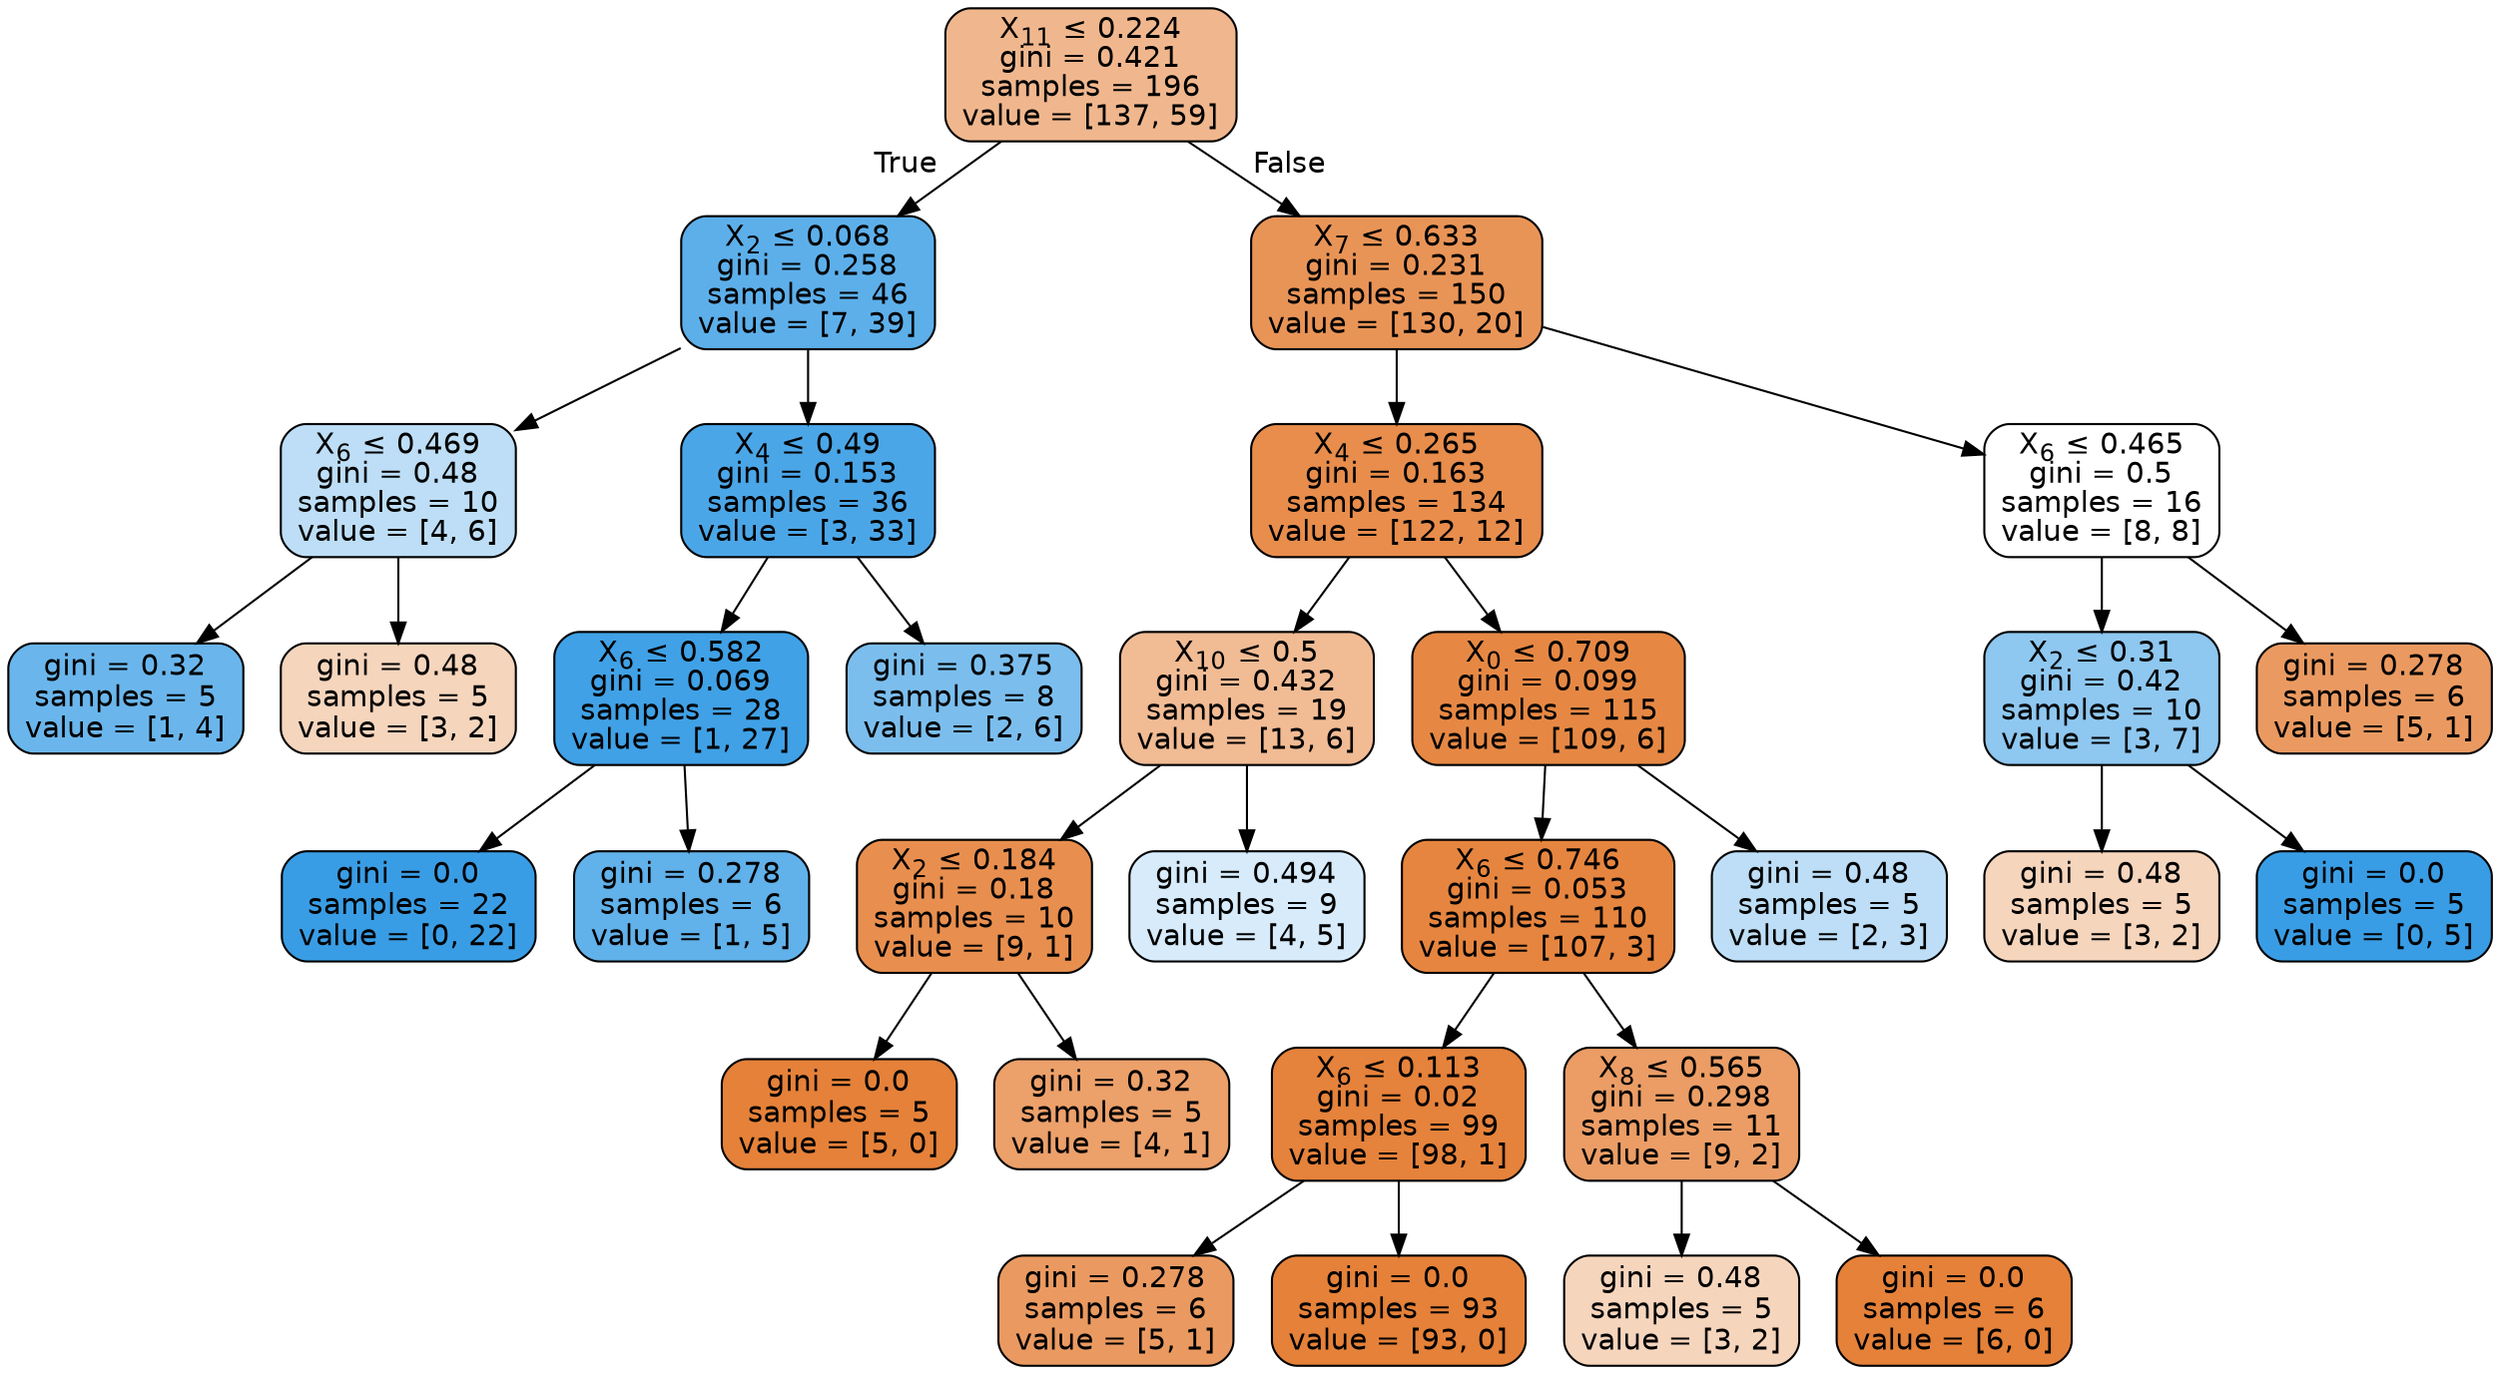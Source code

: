 digraph Tree {
node [shape=box, style="filled, rounded", color="black", fontname=helvetica] ;
edge [fontname=helvetica] ;
0 [label=<X<SUB>11</SUB> &le; 0.224<br/>gini = 0.421<br/>samples = 196<br/>value = [137, 59]>, fillcolor="#f0b78e"] ;
1 [label=<X<SUB>2</SUB> &le; 0.068<br/>gini = 0.258<br/>samples = 46<br/>value = [7, 39]>, fillcolor="#5dafea"] ;
0 -> 1 [labeldistance=2.5, labelangle=45, headlabel="True"] ;
2 [label=<X<SUB>6</SUB> &le; 0.469<br/>gini = 0.48<br/>samples = 10<br/>value = [4, 6]>, fillcolor="#bddef6"] ;
1 -> 2 ;
3 [label=<gini = 0.32<br/>samples = 5<br/>value = [1, 4]>, fillcolor="#6ab6ec"] ;
2 -> 3 ;
4 [label=<gini = 0.48<br/>samples = 5<br/>value = [3, 2]>, fillcolor="#f6d5bd"] ;
2 -> 4 ;
5 [label=<X<SUB>4</SUB> &le; 0.49<br/>gini = 0.153<br/>samples = 36<br/>value = [3, 33]>, fillcolor="#4ba6e7"] ;
1 -> 5 ;
6 [label=<X<SUB>6</SUB> &le; 0.582<br/>gini = 0.069<br/>samples = 28<br/>value = [1, 27]>, fillcolor="#40a1e6"] ;
5 -> 6 ;
7 [label=<gini = 0.0<br/>samples = 22<br/>value = [0, 22]>, fillcolor="#399de5"] ;
6 -> 7 ;
8 [label=<gini = 0.278<br/>samples = 6<br/>value = [1, 5]>, fillcolor="#61b1ea"] ;
6 -> 8 ;
9 [label=<gini = 0.375<br/>samples = 8<br/>value = [2, 6]>, fillcolor="#7bbeee"] ;
5 -> 9 ;
10 [label=<X<SUB>7</SUB> &le; 0.633<br/>gini = 0.231<br/>samples = 150<br/>value = [130, 20]>, fillcolor="#e99457"] ;
0 -> 10 [labeldistance=2.5, labelangle=-45, headlabel="False"] ;
11 [label=<X<SUB>4</SUB> &le; 0.265<br/>gini = 0.163<br/>samples = 134<br/>value = [122, 12]>, fillcolor="#e88d4c"] ;
10 -> 11 ;
12 [label=<X<SUB>10</SUB> &le; 0.5<br/>gini = 0.432<br/>samples = 19<br/>value = [13, 6]>, fillcolor="#f1bb94"] ;
11 -> 12 ;
13 [label=<X<SUB>2</SUB> &le; 0.184<br/>gini = 0.18<br/>samples = 10<br/>value = [9, 1]>, fillcolor="#e88f4f"] ;
12 -> 13 ;
14 [label=<gini = 0.0<br/>samples = 5<br/>value = [5, 0]>, fillcolor="#e58139"] ;
13 -> 14 ;
15 [label=<gini = 0.32<br/>samples = 5<br/>value = [4, 1]>, fillcolor="#eca06a"] ;
13 -> 15 ;
16 [label=<gini = 0.494<br/>samples = 9<br/>value = [4, 5]>, fillcolor="#d7ebfa"] ;
12 -> 16 ;
17 [label=<X<SUB>0</SUB> &le; 0.709<br/>gini = 0.099<br/>samples = 115<br/>value = [109, 6]>, fillcolor="#e68844"] ;
11 -> 17 ;
18 [label=<X<SUB>6</SUB> &le; 0.746<br/>gini = 0.053<br/>samples = 110<br/>value = [107, 3]>, fillcolor="#e6853f"] ;
17 -> 18 ;
19 [label=<X<SUB>6</SUB> &le; 0.113<br/>gini = 0.02<br/>samples = 99<br/>value = [98, 1]>, fillcolor="#e5823b"] ;
18 -> 19 ;
20 [label=<gini = 0.278<br/>samples = 6<br/>value = [5, 1]>, fillcolor="#ea9a61"] ;
19 -> 20 ;
21 [label=<gini = 0.0<br/>samples = 93<br/>value = [93, 0]>, fillcolor="#e58139"] ;
19 -> 21 ;
22 [label=<X<SUB>8</SUB> &le; 0.565<br/>gini = 0.298<br/>samples = 11<br/>value = [9, 2]>, fillcolor="#eb9d65"] ;
18 -> 22 ;
23 [label=<gini = 0.48<br/>samples = 5<br/>value = [3, 2]>, fillcolor="#f6d5bd"] ;
22 -> 23 ;
24 [label=<gini = 0.0<br/>samples = 6<br/>value = [6, 0]>, fillcolor="#e58139"] ;
22 -> 24 ;
25 [label=<gini = 0.48<br/>samples = 5<br/>value = [2, 3]>, fillcolor="#bddef6"] ;
17 -> 25 ;
26 [label=<X<SUB>6</SUB> &le; 0.465<br/>gini = 0.5<br/>samples = 16<br/>value = [8, 8]>, fillcolor="#ffffff"] ;
10 -> 26 ;
27 [label=<X<SUB>2</SUB> &le; 0.31<br/>gini = 0.42<br/>samples = 10<br/>value = [3, 7]>, fillcolor="#8ec7f0"] ;
26 -> 27 ;
28 [label=<gini = 0.48<br/>samples = 5<br/>value = [3, 2]>, fillcolor="#f6d5bd"] ;
27 -> 28 ;
29 [label=<gini = 0.0<br/>samples = 5<br/>value = [0, 5]>, fillcolor="#399de5"] ;
27 -> 29 ;
30 [label=<gini = 0.278<br/>samples = 6<br/>value = [5, 1]>, fillcolor="#ea9a61"] ;
26 -> 30 ;
}